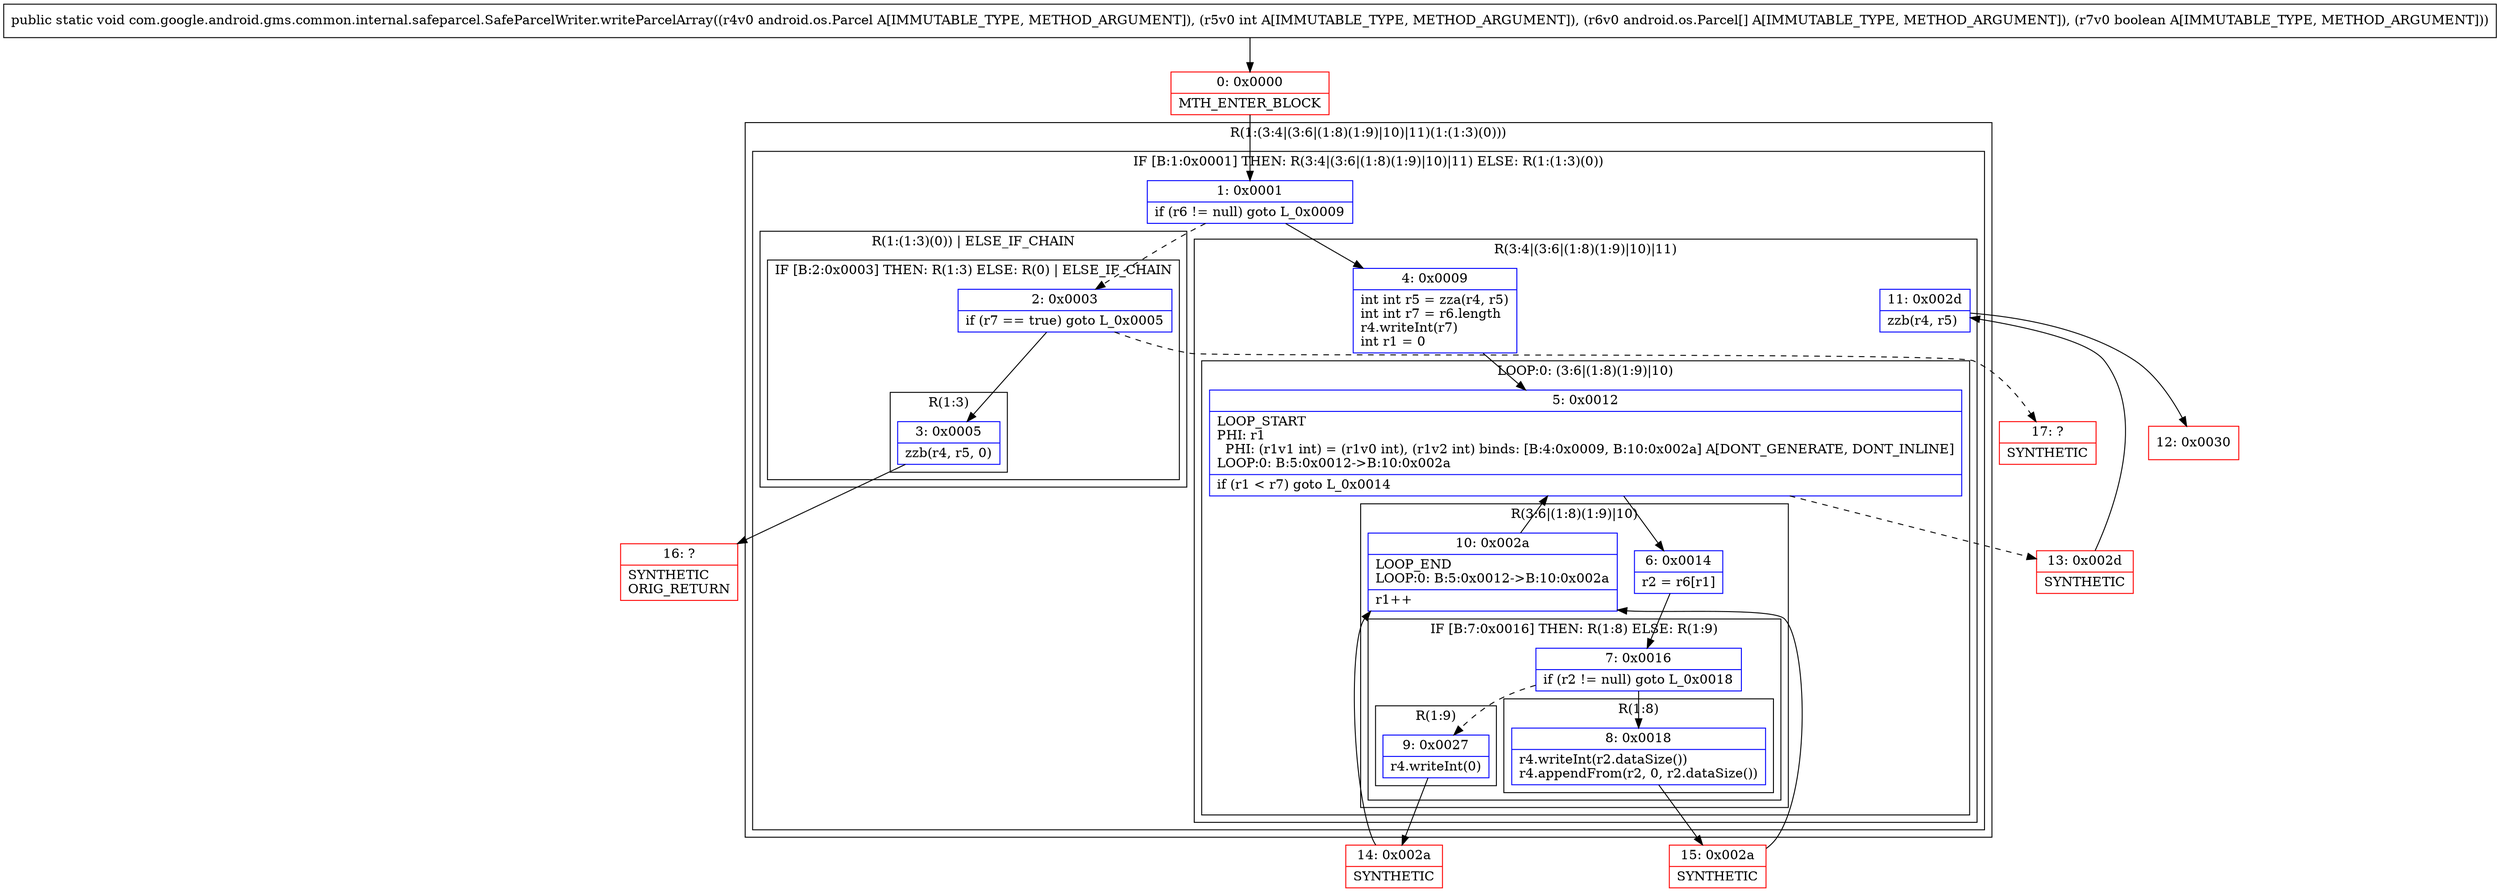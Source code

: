 digraph "CFG forcom.google.android.gms.common.internal.safeparcel.SafeParcelWriter.writeParcelArray(Landroid\/os\/Parcel;I[Landroid\/os\/Parcel;Z)V" {
subgraph cluster_Region_644667098 {
label = "R(1:(3:4|(3:6|(1:8)(1:9)|10)|11)(1:(1:3)(0)))";
node [shape=record,color=blue];
subgraph cluster_IfRegion_419132892 {
label = "IF [B:1:0x0001] THEN: R(3:4|(3:6|(1:8)(1:9)|10)|11) ELSE: R(1:(1:3)(0))";
node [shape=record,color=blue];
Node_1 [shape=record,label="{1\:\ 0x0001|if (r6 != null) goto L_0x0009\l}"];
subgraph cluster_Region_1556063223 {
label = "R(3:4|(3:6|(1:8)(1:9)|10)|11)";
node [shape=record,color=blue];
Node_4 [shape=record,label="{4\:\ 0x0009|int int r5 = zza(r4, r5)\lint int r7 = r6.length\lr4.writeInt(r7)\lint r1 = 0\l}"];
subgraph cluster_LoopRegion_125121404 {
label = "LOOP:0: (3:6|(1:8)(1:9)|10)";
node [shape=record,color=blue];
Node_5 [shape=record,label="{5\:\ 0x0012|LOOP_START\lPHI: r1 \l  PHI: (r1v1 int) = (r1v0 int), (r1v2 int) binds: [B:4:0x0009, B:10:0x002a] A[DONT_GENERATE, DONT_INLINE]\lLOOP:0: B:5:0x0012\-\>B:10:0x002a\l|if (r1 \< r7) goto L_0x0014\l}"];
subgraph cluster_Region_1640723887 {
label = "R(3:6|(1:8)(1:9)|10)";
node [shape=record,color=blue];
Node_6 [shape=record,label="{6\:\ 0x0014|r2 = r6[r1]\l}"];
subgraph cluster_IfRegion_1351604341 {
label = "IF [B:7:0x0016] THEN: R(1:8) ELSE: R(1:9)";
node [shape=record,color=blue];
Node_7 [shape=record,label="{7\:\ 0x0016|if (r2 != null) goto L_0x0018\l}"];
subgraph cluster_Region_269815480 {
label = "R(1:8)";
node [shape=record,color=blue];
Node_8 [shape=record,label="{8\:\ 0x0018|r4.writeInt(r2.dataSize())\lr4.appendFrom(r2, 0, r2.dataSize())\l}"];
}
subgraph cluster_Region_1392758003 {
label = "R(1:9)";
node [shape=record,color=blue];
Node_9 [shape=record,label="{9\:\ 0x0027|r4.writeInt(0)\l}"];
}
}
Node_10 [shape=record,label="{10\:\ 0x002a|LOOP_END\lLOOP:0: B:5:0x0012\-\>B:10:0x002a\l|r1++\l}"];
}
}
Node_11 [shape=record,label="{11\:\ 0x002d|zzb(r4, r5)\l}"];
}
subgraph cluster_Region_2109995836 {
label = "R(1:(1:3)(0)) | ELSE_IF_CHAIN\l";
node [shape=record,color=blue];
subgraph cluster_IfRegion_1403111553 {
label = "IF [B:2:0x0003] THEN: R(1:3) ELSE: R(0) | ELSE_IF_CHAIN\l";
node [shape=record,color=blue];
Node_2 [shape=record,label="{2\:\ 0x0003|if (r7 == true) goto L_0x0005\l}"];
subgraph cluster_Region_1803119747 {
label = "R(1:3)";
node [shape=record,color=blue];
Node_3 [shape=record,label="{3\:\ 0x0005|zzb(r4, r5, 0)\l}"];
}
subgraph cluster_Region_642793803 {
label = "R(0)";
node [shape=record,color=blue];
}
}
}
}
}
Node_0 [shape=record,color=red,label="{0\:\ 0x0000|MTH_ENTER_BLOCK\l}"];
Node_12 [shape=record,color=red,label="{12\:\ 0x0030}"];
Node_13 [shape=record,color=red,label="{13\:\ 0x002d|SYNTHETIC\l}"];
Node_14 [shape=record,color=red,label="{14\:\ 0x002a|SYNTHETIC\l}"];
Node_15 [shape=record,color=red,label="{15\:\ 0x002a|SYNTHETIC\l}"];
Node_16 [shape=record,color=red,label="{16\:\ ?|SYNTHETIC\lORIG_RETURN\l}"];
Node_17 [shape=record,color=red,label="{17\:\ ?|SYNTHETIC\l}"];
MethodNode[shape=record,label="{public static void com.google.android.gms.common.internal.safeparcel.SafeParcelWriter.writeParcelArray((r4v0 android.os.Parcel A[IMMUTABLE_TYPE, METHOD_ARGUMENT]), (r5v0 int A[IMMUTABLE_TYPE, METHOD_ARGUMENT]), (r6v0 android.os.Parcel[] A[IMMUTABLE_TYPE, METHOD_ARGUMENT]), (r7v0 boolean A[IMMUTABLE_TYPE, METHOD_ARGUMENT])) }"];
MethodNode -> Node_0;
Node_1 -> Node_2[style=dashed];
Node_1 -> Node_4;
Node_4 -> Node_5;
Node_5 -> Node_6;
Node_5 -> Node_13[style=dashed];
Node_6 -> Node_7;
Node_7 -> Node_8;
Node_7 -> Node_9[style=dashed];
Node_8 -> Node_15;
Node_9 -> Node_14;
Node_10 -> Node_5;
Node_11 -> Node_12;
Node_2 -> Node_3;
Node_2 -> Node_17[style=dashed];
Node_3 -> Node_16;
Node_0 -> Node_1;
Node_13 -> Node_11;
Node_14 -> Node_10;
Node_15 -> Node_10;
}

